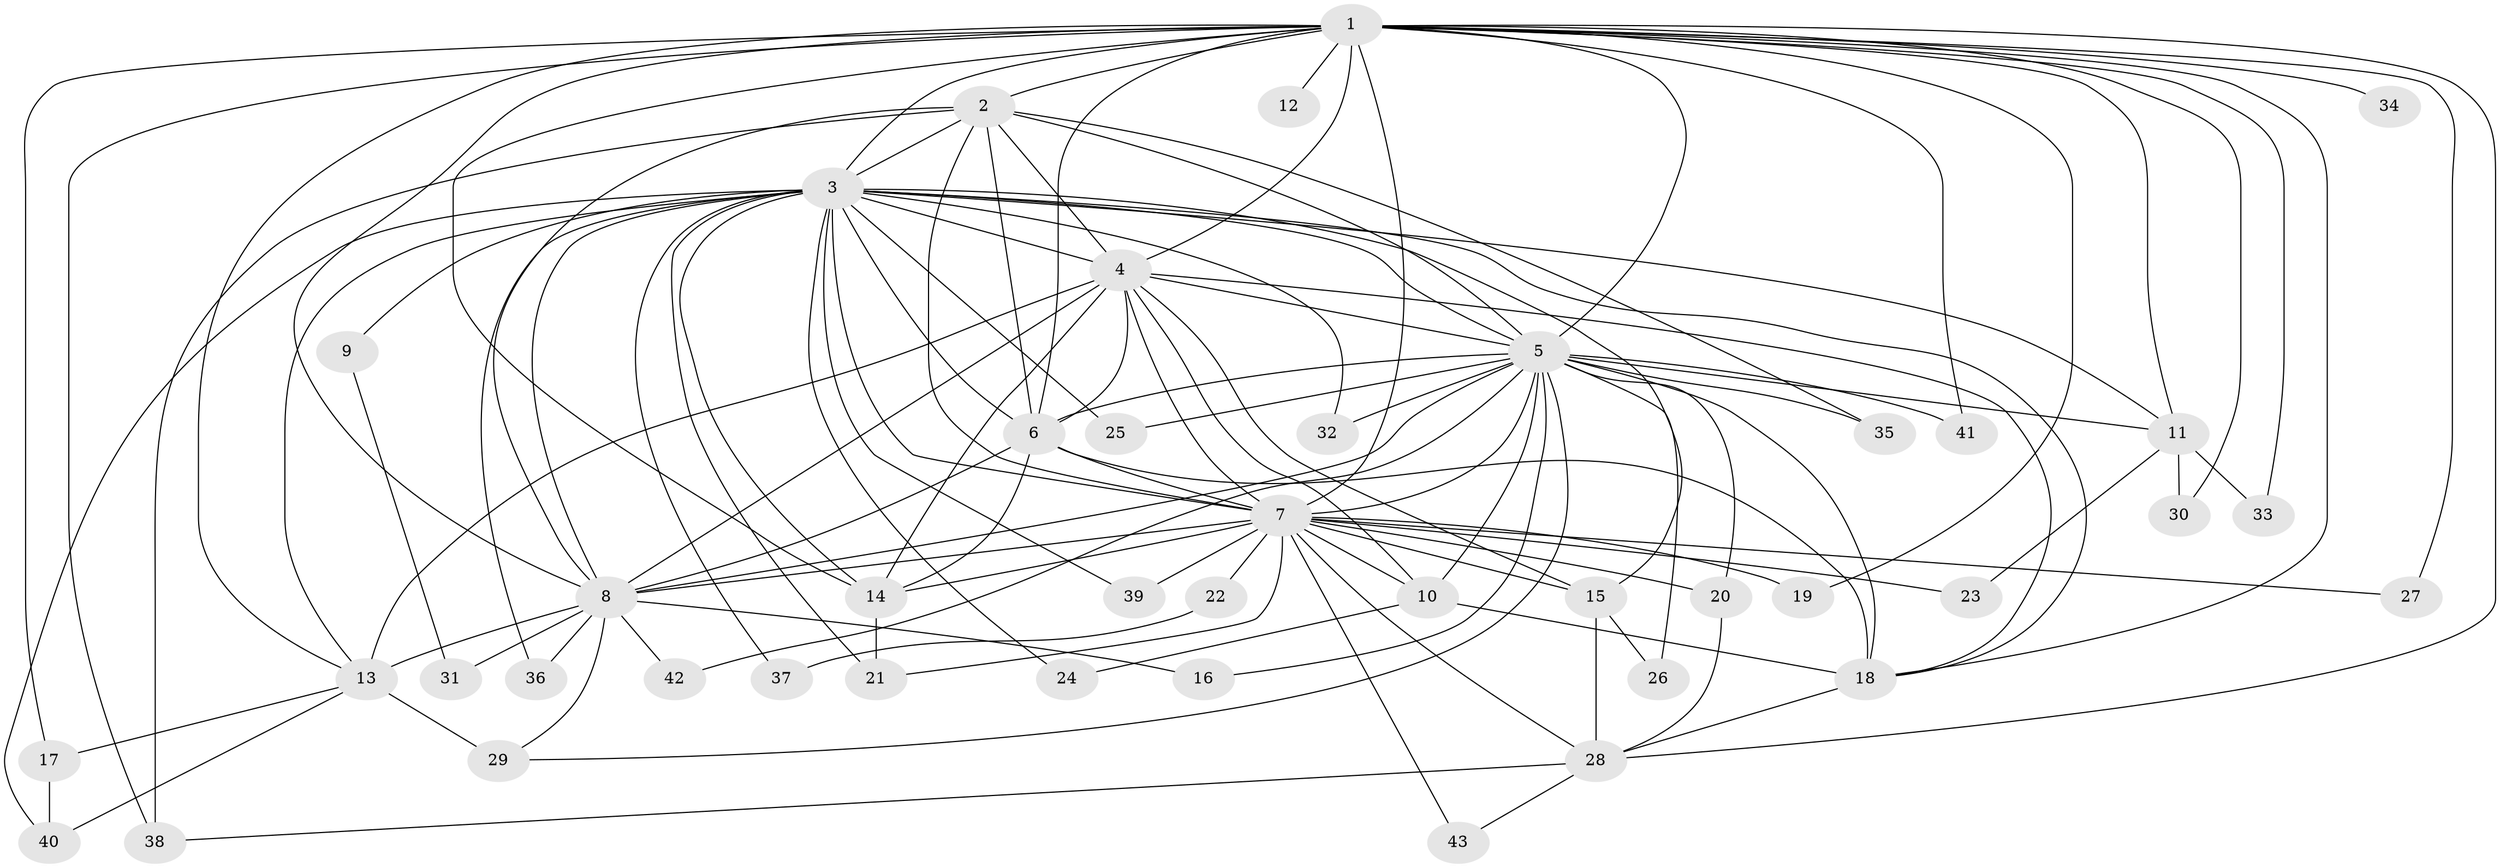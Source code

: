 // original degree distribution, {27: 0.011627906976744186, 15: 0.011627906976744186, 29: 0.011627906976744186, 21: 0.011627906976744186, 18: 0.023255813953488372, 12: 0.011627906976744186, 20: 0.011627906976744186, 25: 0.011627906976744186, 16: 0.011627906976744186, 3: 0.18604651162790697, 2: 0.5813953488372093, 4: 0.08139534883720931, 6: 0.023255813953488372, 5: 0.011627906976744186}
// Generated by graph-tools (version 1.1) at 2025/34/03/09/25 02:34:42]
// undirected, 43 vertices, 113 edges
graph export_dot {
graph [start="1"]
  node [color=gray90,style=filled];
  1;
  2;
  3;
  4;
  5;
  6;
  7;
  8;
  9;
  10;
  11;
  12;
  13;
  14;
  15;
  16;
  17;
  18;
  19;
  20;
  21;
  22;
  23;
  24;
  25;
  26;
  27;
  28;
  29;
  30;
  31;
  32;
  33;
  34;
  35;
  36;
  37;
  38;
  39;
  40;
  41;
  42;
  43;
  1 -- 2 [weight=2.0];
  1 -- 3 [weight=1.0];
  1 -- 4 [weight=2.0];
  1 -- 5 [weight=2.0];
  1 -- 6 [weight=1.0];
  1 -- 7 [weight=1.0];
  1 -- 8 [weight=1.0];
  1 -- 11 [weight=1.0];
  1 -- 12 [weight=1.0];
  1 -- 13 [weight=2.0];
  1 -- 14 [weight=1.0];
  1 -- 17 [weight=1.0];
  1 -- 18 [weight=1.0];
  1 -- 19 [weight=1.0];
  1 -- 27 [weight=1.0];
  1 -- 28 [weight=1.0];
  1 -- 30 [weight=1.0];
  1 -- 33 [weight=1.0];
  1 -- 34 [weight=1.0];
  1 -- 38 [weight=1.0];
  1 -- 41 [weight=1.0];
  2 -- 3 [weight=3.0];
  2 -- 4 [weight=2.0];
  2 -- 5 [weight=3.0];
  2 -- 6 [weight=1.0];
  2 -- 7 [weight=1.0];
  2 -- 8 [weight=1.0];
  2 -- 35 [weight=1.0];
  2 -- 38 [weight=2.0];
  3 -- 4 [weight=2.0];
  3 -- 5 [weight=2.0];
  3 -- 6 [weight=1.0];
  3 -- 7 [weight=1.0];
  3 -- 8 [weight=1.0];
  3 -- 9 [weight=1.0];
  3 -- 11 [weight=1.0];
  3 -- 13 [weight=4.0];
  3 -- 14 [weight=1.0];
  3 -- 15 [weight=1.0];
  3 -- 18 [weight=1.0];
  3 -- 21 [weight=1.0];
  3 -- 24 [weight=1.0];
  3 -- 25 [weight=1.0];
  3 -- 32 [weight=1.0];
  3 -- 36 [weight=1.0];
  3 -- 37 [weight=1.0];
  3 -- 39 [weight=1.0];
  3 -- 40 [weight=1.0];
  4 -- 5 [weight=4.0];
  4 -- 6 [weight=2.0];
  4 -- 7 [weight=3.0];
  4 -- 8 [weight=2.0];
  4 -- 10 [weight=1.0];
  4 -- 13 [weight=8.0];
  4 -- 14 [weight=1.0];
  4 -- 15 [weight=1.0];
  4 -- 18 [weight=1.0];
  5 -- 6 [weight=3.0];
  5 -- 7 [weight=2.0];
  5 -- 8 [weight=3.0];
  5 -- 10 [weight=1.0];
  5 -- 11 [weight=2.0];
  5 -- 16 [weight=1.0];
  5 -- 18 [weight=2.0];
  5 -- 20 [weight=1.0];
  5 -- 25 [weight=1.0];
  5 -- 26 [weight=1.0];
  5 -- 29 [weight=1.0];
  5 -- 32 [weight=1.0];
  5 -- 35 [weight=2.0];
  5 -- 41 [weight=1.0];
  5 -- 42 [weight=1.0];
  6 -- 7 [weight=1.0];
  6 -- 8 [weight=1.0];
  6 -- 14 [weight=1.0];
  6 -- 18 [weight=7.0];
  7 -- 8 [weight=1.0];
  7 -- 10 [weight=1.0];
  7 -- 14 [weight=1.0];
  7 -- 15 [weight=2.0];
  7 -- 19 [weight=1.0];
  7 -- 20 [weight=2.0];
  7 -- 21 [weight=1.0];
  7 -- 22 [weight=1.0];
  7 -- 23 [weight=1.0];
  7 -- 27 [weight=1.0];
  7 -- 28 [weight=1.0];
  7 -- 39 [weight=1.0];
  7 -- 43 [weight=1.0];
  8 -- 13 [weight=1.0];
  8 -- 16 [weight=1.0];
  8 -- 29 [weight=1.0];
  8 -- 31 [weight=1.0];
  8 -- 36 [weight=1.0];
  8 -- 42 [weight=1.0];
  9 -- 31 [weight=1.0];
  10 -- 18 [weight=1.0];
  10 -- 24 [weight=1.0];
  11 -- 23 [weight=1.0];
  11 -- 30 [weight=1.0];
  11 -- 33 [weight=1.0];
  13 -- 17 [weight=1.0];
  13 -- 29 [weight=2.0];
  13 -- 40 [weight=1.0];
  14 -- 21 [weight=2.0];
  15 -- 26 [weight=1.0];
  15 -- 28 [weight=1.0];
  17 -- 40 [weight=1.0];
  18 -- 28 [weight=1.0];
  20 -- 28 [weight=1.0];
  22 -- 37 [weight=1.0];
  28 -- 38 [weight=1.0];
  28 -- 43 [weight=1.0];
}
